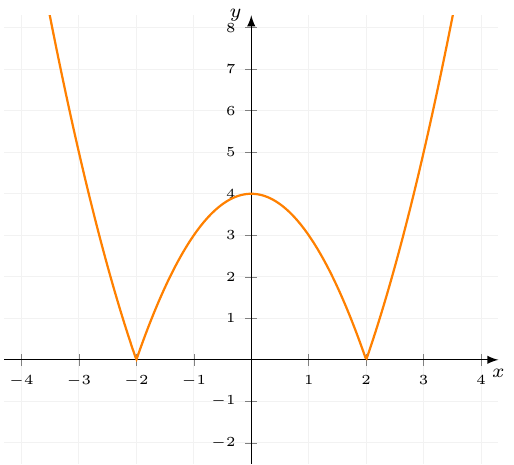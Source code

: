 \documentclass[crop]{standalone}
\usepackage[dvipsnames]{xcolor}
\usepackage{tikz}
\usepackage{pgfplots}
\pgfplotsset{compat=1.18}
\begin{document}
  \begin{tikzpicture}
    \begin{axis}[font=\tiny,
      axis x line=center,axis y line=center,
      unit vector ratio={1 0.85},
      xlabel={\scriptsize$x$},ylabel={\scriptsize$y$},
      xlabel style={below},ylabel style={left},
      xmin=-4.3,xmax=4.3,
      xtick={-4,-3,-2,-1,0,1,2,3,4},
      ymin=-2.5,ymax=8.3,
      ytick={-2,-1,0,1,2,3,4,5,6,7,8},
      axis line style={-latex},
      major grid style={gray!10},
      grid=major,
      declare function={
        f(\x) = abs(\x^2-4);
      }
    ]%
      \addplot[%
        mark=none,
        domain=-5:15,
        color=orange,
        thick,
        samples=1000
      ] {f(x)};
    \end{axis}
  \end{tikzpicture}%
\end{document}